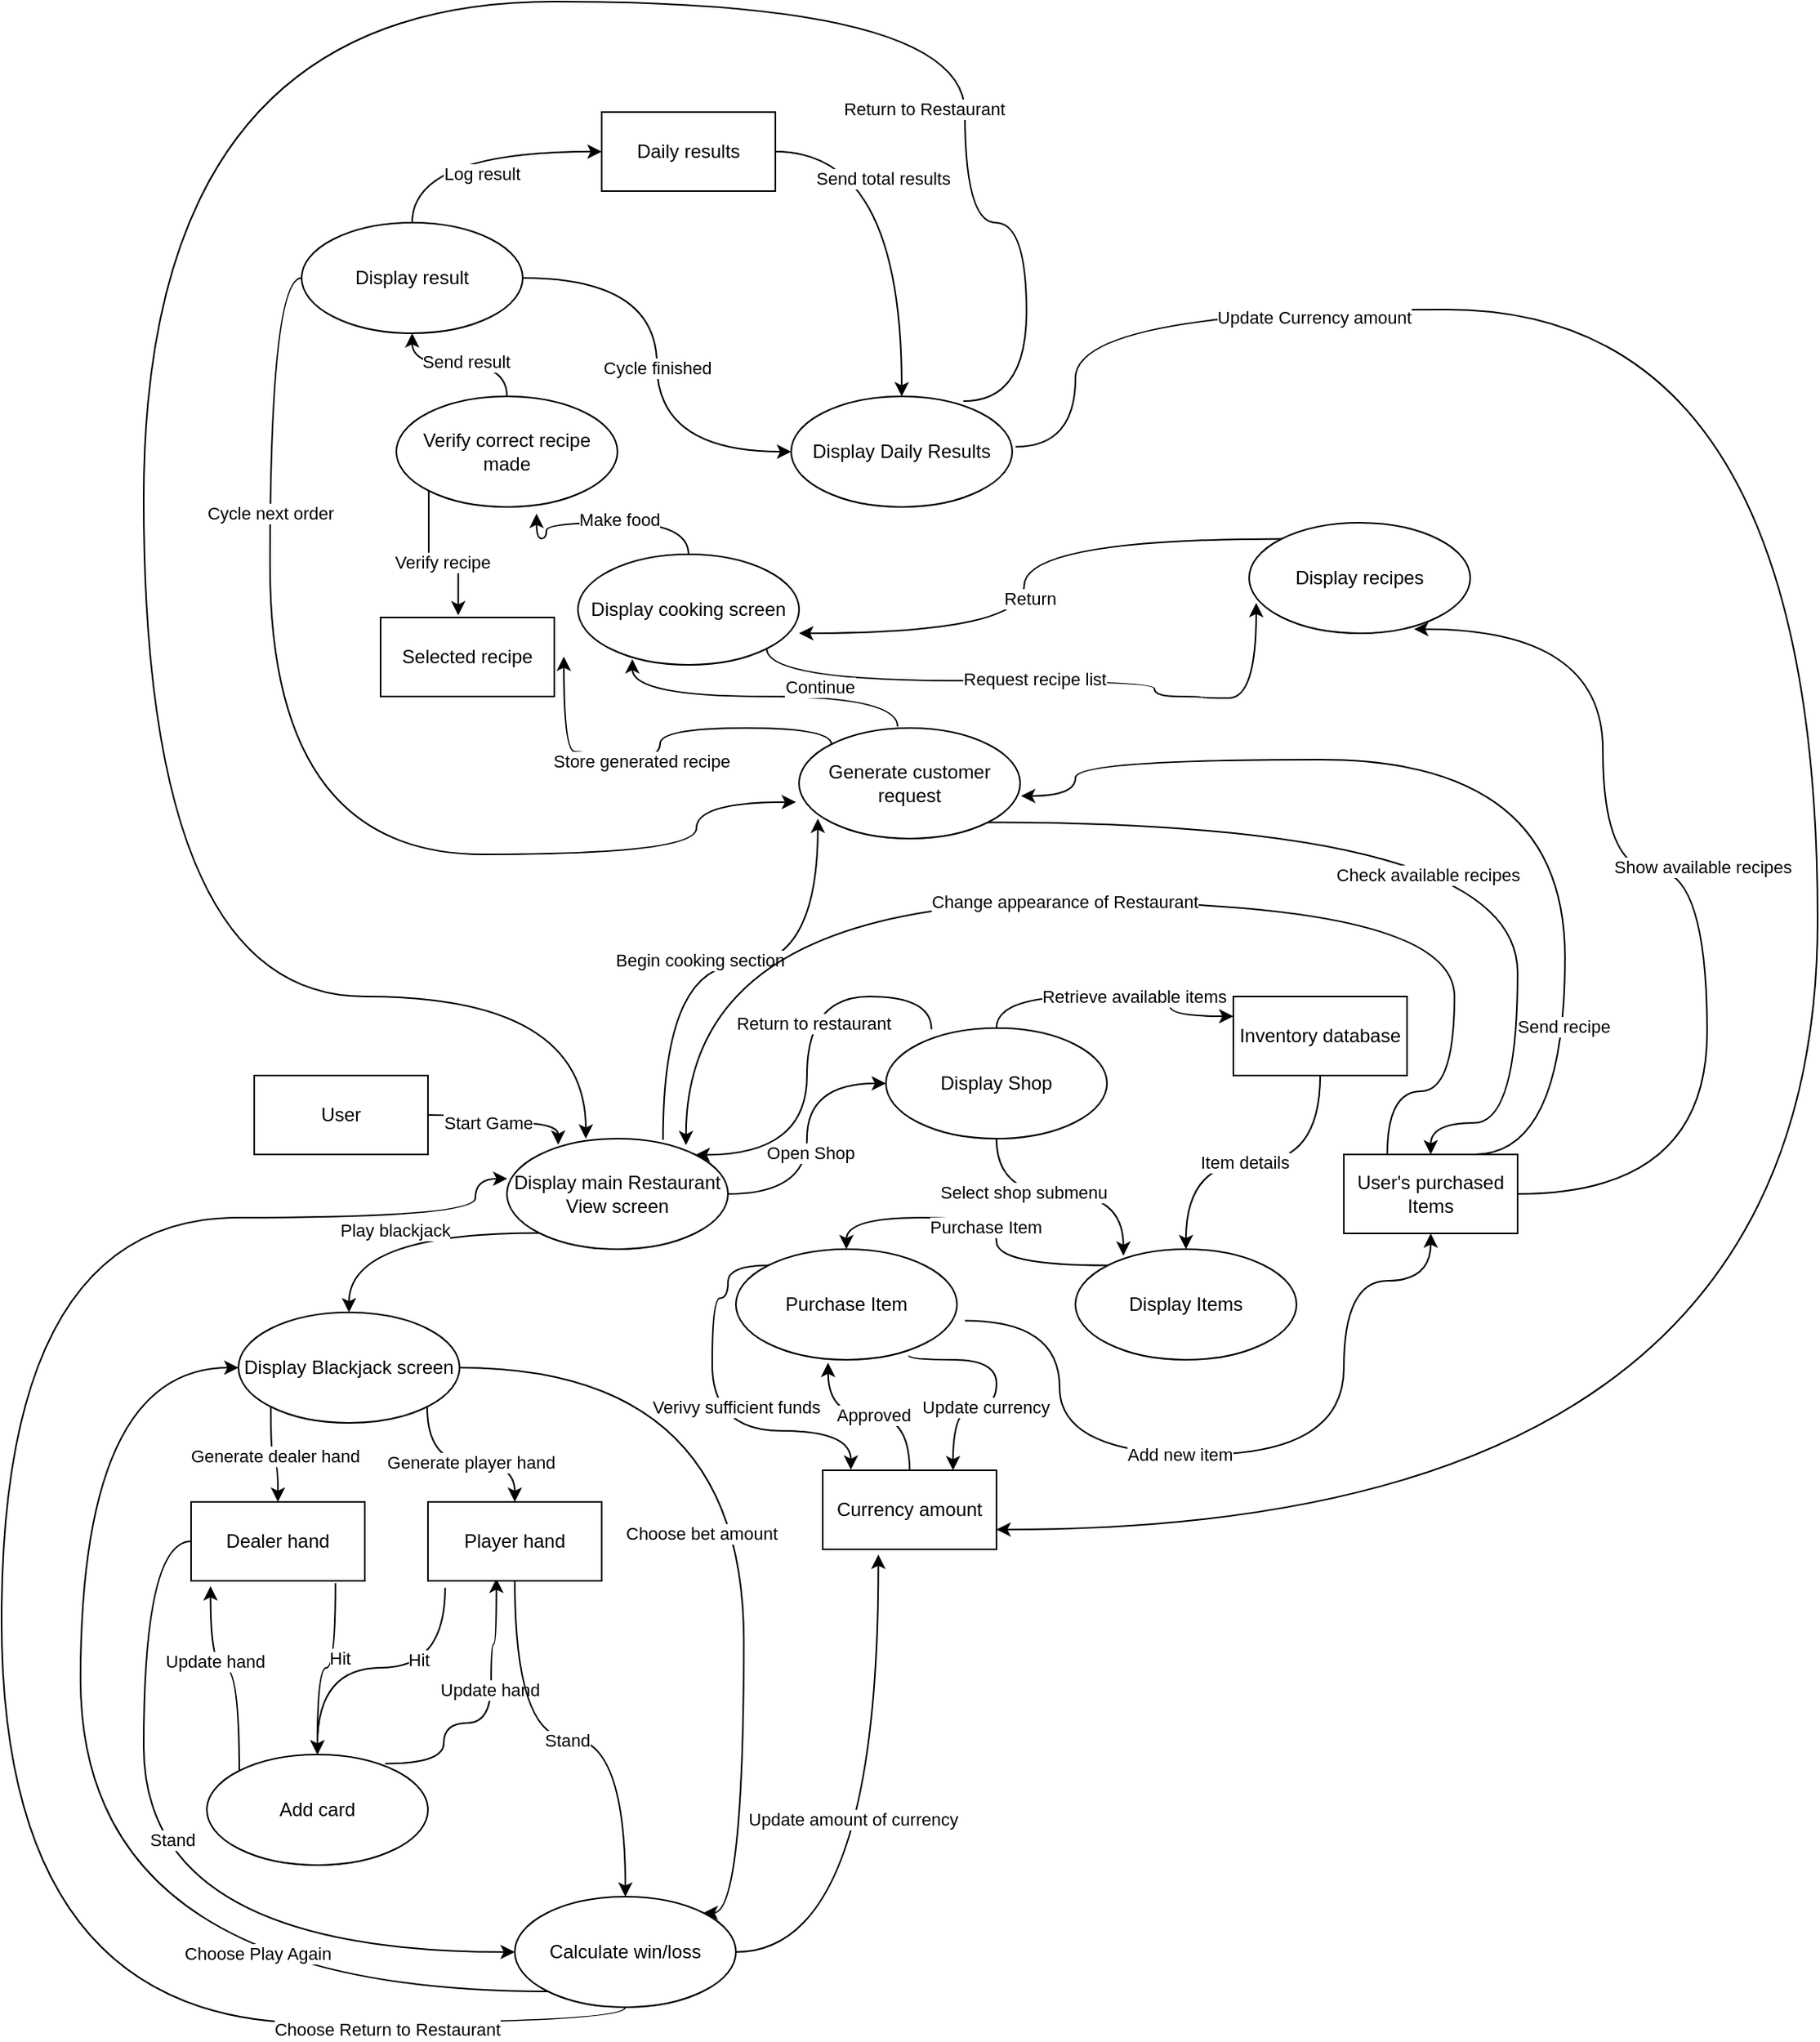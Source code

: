 <mxfile version="22.0.6" type="google">
  <diagram name="Page-1" id="dN5VNn7rvPmYK_kSa2Q4">
    <mxGraphModel grid="1" page="1" gridSize="10" guides="1" tooltips="1" connect="1" arrows="1" fold="1" pageScale="1" pageWidth="850" pageHeight="1100" math="0" shadow="0">
      <root>
        <mxCell id="0" />
        <mxCell id="1" parent="0" />
        <mxCell id="zBCeF6488wJhwsteYWtZ-3" style="edgeStyle=orthogonalEdgeStyle;rounded=0;orthogonalLoop=1;jettySize=auto;html=1;exitX=1;exitY=0.5;exitDx=0;exitDy=0;entryX=0.232;entryY=0.055;entryDx=0;entryDy=0;curved=1;entryPerimeter=0;" edge="1" parent="1" source="zBCeF6488wJhwsteYWtZ-1" target="zBCeF6488wJhwsteYWtZ-2">
          <mxGeometry relative="1" as="geometry">
            <Array as="points">
              <mxPoint x="255" y="165" />
              <mxPoint x="255" y="170" />
              <mxPoint x="313" y="170" />
            </Array>
          </mxGeometry>
        </mxCell>
        <mxCell id="zBCeF6488wJhwsteYWtZ-4" value="Start Game" style="edgeLabel;html=1;align=center;verticalAlign=middle;resizable=0;points=[];" connectable="0" vertex="1" parent="zBCeF6488wJhwsteYWtZ-3">
          <mxGeometry x="-0.162" relative="1" as="geometry">
            <mxPoint as="offset" />
          </mxGeometry>
        </mxCell>
        <mxCell id="zBCeF6488wJhwsteYWtZ-1" value="User" style="html=1;whiteSpace=wrap;" vertex="1" parent="1">
          <mxGeometry x="120" y="140" width="110" height="50" as="geometry" />
        </mxCell>
        <mxCell id="zBCeF6488wJhwsteYWtZ-6" style="edgeStyle=orthogonalEdgeStyle;rounded=0;orthogonalLoop=1;jettySize=auto;html=1;exitX=0;exitY=1;exitDx=0;exitDy=0;entryX=0.5;entryY=0;entryDx=0;entryDy=0;curved=1;" edge="1" parent="1" source="zBCeF6488wJhwsteYWtZ-2" target="zBCeF6488wJhwsteYWtZ-5">
          <mxGeometry relative="1" as="geometry" />
        </mxCell>
        <mxCell id="zBCeF6488wJhwsteYWtZ-7" value="Play blackjack" style="edgeLabel;html=1;align=center;verticalAlign=middle;resizable=0;points=[];" connectable="0" vertex="1" parent="zBCeF6488wJhwsteYWtZ-6">
          <mxGeometry x="0.076" y="-2" relative="1" as="geometry">
            <mxPoint as="offset" />
          </mxGeometry>
        </mxCell>
        <mxCell id="zBCeF6488wJhwsteYWtZ-41" style="edgeStyle=orthogonalEdgeStyle;rounded=0;orthogonalLoop=1;jettySize=auto;html=1;entryX=0;entryY=0.5;entryDx=0;entryDy=0;curved=1;" edge="1" parent="1" source="zBCeF6488wJhwsteYWtZ-2" target="zBCeF6488wJhwsteYWtZ-36">
          <mxGeometry relative="1" as="geometry" />
        </mxCell>
        <mxCell id="zBCeF6488wJhwsteYWtZ-42" value="Open Shop" style="edgeLabel;html=1;align=center;verticalAlign=middle;resizable=0;points=[];" connectable="0" vertex="1" parent="zBCeF6488wJhwsteYWtZ-41">
          <mxGeometry x="-0.099" y="-2" relative="1" as="geometry">
            <mxPoint as="offset" />
          </mxGeometry>
        </mxCell>
        <mxCell id="zBCeF6488wJhwsteYWtZ-67" style="edgeStyle=orthogonalEdgeStyle;rounded=0;orthogonalLoop=1;jettySize=auto;html=1;entryX=0.085;entryY=0.819;entryDx=0;entryDy=0;exitX=0.706;exitY=0.011;exitDx=0;exitDy=0;exitPerimeter=0;curved=1;entryPerimeter=0;" edge="1" parent="1" source="zBCeF6488wJhwsteYWtZ-2" target="zBCeF6488wJhwsteYWtZ-64">
          <mxGeometry relative="1" as="geometry">
            <Array as="points">
              <mxPoint x="379" y="70" />
              <mxPoint x="477" y="70" />
            </Array>
          </mxGeometry>
        </mxCell>
        <mxCell id="zBCeF6488wJhwsteYWtZ-68" value="Begin cooking section" style="edgeLabel;html=1;align=center;verticalAlign=middle;resizable=0;points=[];" connectable="0" vertex="1" parent="zBCeF6488wJhwsteYWtZ-67">
          <mxGeometry x="-0.111" y="3" relative="1" as="geometry">
            <mxPoint as="offset" />
          </mxGeometry>
        </mxCell>
        <mxCell id="zBCeF6488wJhwsteYWtZ-2" value="Display main Restaurant View screen" style="ellipse;whiteSpace=wrap;html=1;" vertex="1" parent="1">
          <mxGeometry x="280" y="180" width="140" height="70" as="geometry" />
        </mxCell>
        <mxCell id="zBCeF6488wJhwsteYWtZ-11" style="edgeStyle=orthogonalEdgeStyle;rounded=0;orthogonalLoop=1;jettySize=auto;html=1;exitX=0;exitY=1;exitDx=0;exitDy=0;entryX=0.5;entryY=0;entryDx=0;entryDy=0;curved=1;" edge="1" parent="1" source="zBCeF6488wJhwsteYWtZ-5" target="zBCeF6488wJhwsteYWtZ-10">
          <mxGeometry relative="1" as="geometry" />
        </mxCell>
        <mxCell id="zBCeF6488wJhwsteYWtZ-14" value="Generate dealer hand" style="edgeLabel;html=1;align=center;verticalAlign=middle;resizable=0;points=[];" connectable="0" vertex="1" parent="zBCeF6488wJhwsteYWtZ-11">
          <mxGeometry x="-0.021" y="2" relative="1" as="geometry">
            <mxPoint as="offset" />
          </mxGeometry>
        </mxCell>
        <mxCell id="zBCeF6488wJhwsteYWtZ-12" style="edgeStyle=orthogonalEdgeStyle;rounded=0;orthogonalLoop=1;jettySize=auto;html=1;exitX=1;exitY=1;exitDx=0;exitDy=0;curved=1;" edge="1" parent="1" source="zBCeF6488wJhwsteYWtZ-5" target="zBCeF6488wJhwsteYWtZ-9">
          <mxGeometry relative="1" as="geometry" />
        </mxCell>
        <mxCell id="zBCeF6488wJhwsteYWtZ-13" value="Generate player hand" style="edgeLabel;html=1;align=center;verticalAlign=middle;resizable=0;points=[];" connectable="0" vertex="1" parent="zBCeF6488wJhwsteYWtZ-12">
          <mxGeometry x="0.092" relative="1" as="geometry">
            <mxPoint as="offset" />
          </mxGeometry>
        </mxCell>
        <mxCell id="zBCeF6488wJhwsteYWtZ-31" style="edgeStyle=orthogonalEdgeStyle;rounded=0;orthogonalLoop=1;jettySize=auto;html=1;entryX=1;entryY=0;entryDx=0;entryDy=0;curved=1;" edge="1" parent="1" source="zBCeF6488wJhwsteYWtZ-5" target="zBCeF6488wJhwsteYWtZ-25">
          <mxGeometry relative="1" as="geometry">
            <Array as="points">
              <mxPoint x="430" y="325" />
              <mxPoint x="430" y="670" />
            </Array>
          </mxGeometry>
        </mxCell>
        <mxCell id="zBCeF6488wJhwsteYWtZ-32" value="Choose bet amount" style="edgeLabel;html=1;align=center;verticalAlign=middle;resizable=0;points=[];" connectable="0" vertex="1" parent="zBCeF6488wJhwsteYWtZ-31">
          <mxGeometry x="0.035" y="-27" relative="1" as="geometry">
            <mxPoint as="offset" />
          </mxGeometry>
        </mxCell>
        <mxCell id="zBCeF6488wJhwsteYWtZ-5" value="Display Blackjack screen" style="ellipse;whiteSpace=wrap;html=1;" vertex="1" parent="1">
          <mxGeometry x="110" y="290" width="140" height="70" as="geometry" />
        </mxCell>
        <mxCell id="zBCeF6488wJhwsteYWtZ-20" style="edgeStyle=orthogonalEdgeStyle;rounded=0;orthogonalLoop=1;jettySize=auto;html=1;exitX=0.806;exitY=0.082;exitDx=0;exitDy=0;entryX=0.394;entryY=0.972;entryDx=0;entryDy=0;curved=1;entryPerimeter=0;exitPerimeter=0;" edge="1" parent="1" source="zBCeF6488wJhwsteYWtZ-8" target="zBCeF6488wJhwsteYWtZ-9">
          <mxGeometry relative="1" as="geometry">
            <mxPoint x="230.0" y="670" as="sourcePoint" />
            <mxPoint x="340" y="500" as="targetPoint" />
            <Array as="points">
              <mxPoint x="240" y="576" />
              <mxPoint x="240" y="550" />
              <mxPoint x="270" y="550" />
              <mxPoint x="270" y="500" />
              <mxPoint x="273" y="500" />
            </Array>
          </mxGeometry>
        </mxCell>
        <mxCell id="zBCeF6488wJhwsteYWtZ-22" value="Update hand" style="edgeLabel;html=1;align=center;verticalAlign=middle;resizable=0;points=[];" connectable="0" vertex="1" parent="zBCeF6488wJhwsteYWtZ-20">
          <mxGeometry x="0.223" y="1" relative="1" as="geometry">
            <mxPoint as="offset" />
          </mxGeometry>
        </mxCell>
        <mxCell id="zBCeF6488wJhwsteYWtZ-21" style="edgeStyle=orthogonalEdgeStyle;rounded=0;orthogonalLoop=1;jettySize=auto;html=1;exitX=0;exitY=0;exitDx=0;exitDy=0;entryX=0.112;entryY=1.068;entryDx=0;entryDy=0;curved=1;entryPerimeter=0;" edge="1" parent="1" source="zBCeF6488wJhwsteYWtZ-8" target="zBCeF6488wJhwsteYWtZ-10">
          <mxGeometry relative="1" as="geometry">
            <mxPoint x="120" y="630" as="sourcePoint" />
            <mxPoint x="110" y="460" as="targetPoint" />
          </mxGeometry>
        </mxCell>
        <mxCell id="zBCeF6488wJhwsteYWtZ-23" value="Update hand" style="edgeLabel;html=1;align=center;verticalAlign=middle;resizable=0;points=[];" connectable="0" vertex="1" parent="zBCeF6488wJhwsteYWtZ-21">
          <mxGeometry x="0.301" y="-2" relative="1" as="geometry">
            <mxPoint as="offset" />
          </mxGeometry>
        </mxCell>
        <mxCell id="zBCeF6488wJhwsteYWtZ-8" value="Add card" style="ellipse;whiteSpace=wrap;html=1;" vertex="1" parent="1">
          <mxGeometry x="90" y="570" width="140" height="70" as="geometry" />
        </mxCell>
        <mxCell id="zBCeF6488wJhwsteYWtZ-17" style="edgeStyle=orthogonalEdgeStyle;rounded=0;orthogonalLoop=1;jettySize=auto;html=1;curved=1;entryX=0.5;entryY=0;entryDx=0;entryDy=0;exitX=0.099;exitY=1.087;exitDx=0;exitDy=0;exitPerimeter=0;" edge="1" parent="1" source="zBCeF6488wJhwsteYWtZ-9" target="zBCeF6488wJhwsteYWtZ-8">
          <mxGeometry relative="1" as="geometry">
            <mxPoint x="220" y="540" as="targetPoint" />
            <mxPoint x="240" y="490" as="sourcePoint" />
          </mxGeometry>
        </mxCell>
        <mxCell id="zBCeF6488wJhwsteYWtZ-18" value="Hit" style="edgeLabel;html=1;align=center;verticalAlign=middle;resizable=0;points=[];" connectable="0" vertex="1" parent="zBCeF6488wJhwsteYWtZ-17">
          <mxGeometry x="-0.27" y="-5" relative="1" as="geometry">
            <mxPoint as="offset" />
          </mxGeometry>
        </mxCell>
        <mxCell id="zBCeF6488wJhwsteYWtZ-28" style="edgeStyle=orthogonalEdgeStyle;rounded=0;orthogonalLoop=1;jettySize=auto;html=1;entryX=0.5;entryY=0;entryDx=0;entryDy=0;curved=1;" edge="1" parent="1" source="zBCeF6488wJhwsteYWtZ-9" target="zBCeF6488wJhwsteYWtZ-25">
          <mxGeometry relative="1" as="geometry" />
        </mxCell>
        <mxCell id="zBCeF6488wJhwsteYWtZ-29" value="Stand" style="edgeLabel;html=1;align=center;verticalAlign=middle;resizable=0;points=[];" connectable="0" vertex="1" parent="zBCeF6488wJhwsteYWtZ-28">
          <mxGeometry x="-0.014" y="-1" relative="1" as="geometry">
            <mxPoint as="offset" />
          </mxGeometry>
        </mxCell>
        <mxCell id="zBCeF6488wJhwsteYWtZ-9" value="Player hand" style="html=1;whiteSpace=wrap;" vertex="1" parent="1">
          <mxGeometry x="230" y="410" width="110" height="50" as="geometry" />
        </mxCell>
        <mxCell id="zBCeF6488wJhwsteYWtZ-16" style="edgeStyle=orthogonalEdgeStyle;rounded=0;orthogonalLoop=1;jettySize=auto;html=1;exitX=0.831;exitY=1.03;exitDx=0;exitDy=0;curved=1;exitPerimeter=0;" edge="1" parent="1" source="zBCeF6488wJhwsteYWtZ-10" target="zBCeF6488wJhwsteYWtZ-8">
          <mxGeometry relative="1" as="geometry" />
        </mxCell>
        <mxCell id="zBCeF6488wJhwsteYWtZ-19" value="Hit" style="edgeLabel;html=1;align=center;verticalAlign=middle;resizable=0;points=[];" connectable="0" vertex="1" parent="zBCeF6488wJhwsteYWtZ-16">
          <mxGeometry x="-0.212" y="2" relative="1" as="geometry">
            <mxPoint as="offset" />
          </mxGeometry>
        </mxCell>
        <mxCell id="zBCeF6488wJhwsteYWtZ-26" style="edgeStyle=orthogonalEdgeStyle;rounded=0;orthogonalLoop=1;jettySize=auto;html=1;entryX=0;entryY=0.5;entryDx=0;entryDy=0;curved=1;" edge="1" parent="1" source="zBCeF6488wJhwsteYWtZ-10" target="zBCeF6488wJhwsteYWtZ-25">
          <mxGeometry relative="1" as="geometry">
            <Array as="points">
              <mxPoint x="50" y="435" />
              <mxPoint x="50" y="695" />
            </Array>
          </mxGeometry>
        </mxCell>
        <mxCell id="zBCeF6488wJhwsteYWtZ-27" value="Stand" style="edgeLabel;html=1;align=center;verticalAlign=middle;resizable=0;points=[];" connectable="0" vertex="1" parent="zBCeF6488wJhwsteYWtZ-26">
          <mxGeometry x="-0.165" y="18" relative="1" as="geometry">
            <mxPoint as="offset" />
          </mxGeometry>
        </mxCell>
        <mxCell id="zBCeF6488wJhwsteYWtZ-10" value="Dealer hand" style="html=1;whiteSpace=wrap;" vertex="1" parent="1">
          <mxGeometry x="80" y="410" width="110" height="50" as="geometry" />
        </mxCell>
        <mxCell id="zBCeF6488wJhwsteYWtZ-37" style="edgeStyle=orthogonalEdgeStyle;rounded=0;orthogonalLoop=1;jettySize=auto;html=1;entryX=0;entryY=0.5;entryDx=0;entryDy=0;curved=1;" edge="1" parent="1" source="zBCeF6488wJhwsteYWtZ-25" target="zBCeF6488wJhwsteYWtZ-5">
          <mxGeometry relative="1" as="geometry">
            <Array as="points">
              <mxPoint x="10" y="720" />
              <mxPoint x="10" y="325" />
            </Array>
          </mxGeometry>
        </mxCell>
        <mxCell id="zBCeF6488wJhwsteYWtZ-38" value="Choose Play Again" style="edgeLabel;html=1;align=center;verticalAlign=middle;resizable=0;points=[];" connectable="0" vertex="1" parent="zBCeF6488wJhwsteYWtZ-37">
          <mxGeometry x="-0.534" y="-24" relative="1" as="geometry">
            <mxPoint as="offset" />
          </mxGeometry>
        </mxCell>
        <mxCell id="zBCeF6488wJhwsteYWtZ-25" value="Calculate win/loss" style="ellipse;whiteSpace=wrap;html=1;" vertex="1" parent="1">
          <mxGeometry x="285" y="660" width="140" height="70" as="geometry" />
        </mxCell>
        <mxCell id="zBCeF6488wJhwsteYWtZ-33" value="Currency amount" style="html=1;whiteSpace=wrap;" vertex="1" parent="1">
          <mxGeometry x="480" y="390" width="110" height="50" as="geometry" />
        </mxCell>
        <mxCell id="zBCeF6488wJhwsteYWtZ-34" style="edgeStyle=orthogonalEdgeStyle;rounded=0;orthogonalLoop=1;jettySize=auto;html=1;entryX=0.32;entryY=1.068;entryDx=0;entryDy=0;entryPerimeter=0;curved=1;" edge="1" parent="1" source="zBCeF6488wJhwsteYWtZ-25" target="zBCeF6488wJhwsteYWtZ-33">
          <mxGeometry relative="1" as="geometry" />
        </mxCell>
        <mxCell id="zBCeF6488wJhwsteYWtZ-35" value="Update amount of currency" style="edgeLabel;html=1;align=center;verticalAlign=middle;resizable=0;points=[];" connectable="0" vertex="1" parent="zBCeF6488wJhwsteYWtZ-34">
          <mxGeometry x="0.019" y="16" relative="1" as="geometry">
            <mxPoint as="offset" />
          </mxGeometry>
        </mxCell>
        <mxCell id="zBCeF6488wJhwsteYWtZ-45" style="edgeStyle=orthogonalEdgeStyle;rounded=0;orthogonalLoop=1;jettySize=auto;html=1;exitX=0.5;exitY=0;exitDx=0;exitDy=0;entryX=0;entryY=0.25;entryDx=0;entryDy=0;curved=1;" edge="1" parent="1" source="zBCeF6488wJhwsteYWtZ-36" target="zBCeF6488wJhwsteYWtZ-44">
          <mxGeometry relative="1" as="geometry" />
        </mxCell>
        <mxCell id="zBCeF6488wJhwsteYWtZ-46" value="Retrieve available items" style="edgeLabel;html=1;align=center;verticalAlign=middle;resizable=0;points=[];" connectable="0" vertex="1" parent="zBCeF6488wJhwsteYWtZ-45">
          <mxGeometry x="0.175" relative="1" as="geometry">
            <mxPoint as="offset" />
          </mxGeometry>
        </mxCell>
        <mxCell id="zBCeF6488wJhwsteYWtZ-65" style="edgeStyle=orthogonalEdgeStyle;rounded=0;orthogonalLoop=1;jettySize=auto;html=1;entryX=1;entryY=0;entryDx=0;entryDy=0;exitX=0.206;exitY=0.011;exitDx=0;exitDy=0;exitPerimeter=0;curved=1;" edge="1" parent="1" source="zBCeF6488wJhwsteYWtZ-36" target="zBCeF6488wJhwsteYWtZ-2">
          <mxGeometry relative="1" as="geometry" />
        </mxCell>
        <mxCell id="zBCeF6488wJhwsteYWtZ-66" value="Return to restaurant" style="edgeLabel;html=1;align=center;verticalAlign=middle;resizable=0;points=[];" connectable="0" vertex="1" parent="zBCeF6488wJhwsteYWtZ-65">
          <mxGeometry x="-0.142" y="4" relative="1" as="geometry">
            <mxPoint as="offset" />
          </mxGeometry>
        </mxCell>
        <mxCell id="zBCeF6488wJhwsteYWtZ-36" value="Display Shop" style="ellipse;whiteSpace=wrap;html=1;" vertex="1" parent="1">
          <mxGeometry x="520" y="110" width="140" height="70" as="geometry" />
        </mxCell>
        <mxCell id="zBCeF6488wJhwsteYWtZ-39" style="edgeStyle=orthogonalEdgeStyle;rounded=0;orthogonalLoop=1;jettySize=auto;html=1;entryX=0.002;entryY=0.362;entryDx=0;entryDy=0;entryPerimeter=0;curved=1;" edge="1" parent="1" source="zBCeF6488wJhwsteYWtZ-25" target="zBCeF6488wJhwsteYWtZ-2">
          <mxGeometry relative="1" as="geometry">
            <Array as="points">
              <mxPoint x="355" y="740" />
              <mxPoint x="-40" y="740" />
              <mxPoint x="-40" y="230" />
              <mxPoint x="260" y="230" />
              <mxPoint x="260" y="205" />
            </Array>
          </mxGeometry>
        </mxCell>
        <mxCell id="zBCeF6488wJhwsteYWtZ-40" value="Choose Return to Restaurant" style="edgeLabel;html=1;align=center;verticalAlign=middle;resizable=0;points=[];" connectable="0" vertex="1" parent="zBCeF6488wJhwsteYWtZ-39">
          <mxGeometry x="-0.744" y="4" relative="1" as="geometry">
            <mxPoint as="offset" />
          </mxGeometry>
        </mxCell>
        <mxCell id="zBCeF6488wJhwsteYWtZ-62" style="edgeStyle=orthogonalEdgeStyle;rounded=0;orthogonalLoop=1;jettySize=auto;html=1;exitX=0;exitY=0;exitDx=0;exitDy=0;entryX=0.5;entryY=0;entryDx=0;entryDy=0;curved=1;" edge="1" parent="1" source="zBCeF6488wJhwsteYWtZ-43" target="zBCeF6488wJhwsteYWtZ-51">
          <mxGeometry relative="1" as="geometry">
            <Array as="points">
              <mxPoint x="590" y="261" />
              <mxPoint x="590" y="230" />
              <mxPoint x="495" y="230" />
            </Array>
          </mxGeometry>
        </mxCell>
        <mxCell id="zBCeF6488wJhwsteYWtZ-63" value="Purchase Item" style="edgeLabel;html=1;align=center;verticalAlign=middle;resizable=0;points=[];" connectable="0" vertex="1" parent="zBCeF6488wJhwsteYWtZ-62">
          <mxGeometry x="0.006" y="6" relative="1" as="geometry">
            <mxPoint as="offset" />
          </mxGeometry>
        </mxCell>
        <mxCell id="zBCeF6488wJhwsteYWtZ-43" value="Display Items" style="ellipse;whiteSpace=wrap;html=1;" vertex="1" parent="1">
          <mxGeometry x="640" y="250" width="140" height="70" as="geometry" />
        </mxCell>
        <mxCell id="zBCeF6488wJhwsteYWtZ-47" style="edgeStyle=orthogonalEdgeStyle;rounded=0;orthogonalLoop=1;jettySize=auto;html=1;curved=1;" edge="1" parent="1" source="zBCeF6488wJhwsteYWtZ-44" target="zBCeF6488wJhwsteYWtZ-43">
          <mxGeometry relative="1" as="geometry" />
        </mxCell>
        <mxCell id="zBCeF6488wJhwsteYWtZ-50" value="Item details" style="edgeLabel;html=1;align=center;verticalAlign=middle;resizable=0;points=[];" connectable="0" vertex="1" parent="zBCeF6488wJhwsteYWtZ-47">
          <mxGeometry x="0.055" relative="1" as="geometry">
            <mxPoint as="offset" />
          </mxGeometry>
        </mxCell>
        <mxCell id="zBCeF6488wJhwsteYWtZ-44" value="Inventory database" style="html=1;whiteSpace=wrap;" vertex="1" parent="1">
          <mxGeometry x="740" y="90" width="110" height="50" as="geometry" />
        </mxCell>
        <mxCell id="zBCeF6488wJhwsteYWtZ-48" style="edgeStyle=orthogonalEdgeStyle;rounded=0;orthogonalLoop=1;jettySize=auto;html=1;entryX=0.217;entryY=0.059;entryDx=0;entryDy=0;entryPerimeter=0;curved=1;" edge="1" parent="1" source="zBCeF6488wJhwsteYWtZ-36" target="zBCeF6488wJhwsteYWtZ-43">
          <mxGeometry relative="1" as="geometry" />
        </mxCell>
        <mxCell id="zBCeF6488wJhwsteYWtZ-49" value="Select shop submenu" style="edgeLabel;html=1;align=center;verticalAlign=middle;resizable=0;points=[];" connectable="0" vertex="1" parent="zBCeF6488wJhwsteYWtZ-48">
          <mxGeometry x="-0.333" y="1" relative="1" as="geometry">
            <mxPoint as="offset" />
          </mxGeometry>
        </mxCell>
        <mxCell id="zBCeF6488wJhwsteYWtZ-53" style="edgeStyle=orthogonalEdgeStyle;rounded=0;orthogonalLoop=1;jettySize=auto;html=1;entryX=0.5;entryY=1;entryDx=0;entryDy=0;curved=1;exitX=1.036;exitY=0.646;exitDx=0;exitDy=0;exitPerimeter=0;" edge="1" parent="1" source="zBCeF6488wJhwsteYWtZ-51" target="zBCeF6488wJhwsteYWtZ-52">
          <mxGeometry relative="1" as="geometry">
            <Array as="points">
              <mxPoint x="630" y="295" />
              <mxPoint x="630" y="380" />
              <mxPoint x="810" y="380" />
              <mxPoint x="810" y="270" />
              <mxPoint x="865" y="270" />
            </Array>
          </mxGeometry>
        </mxCell>
        <mxCell id="zBCeF6488wJhwsteYWtZ-54" value="Add new item" style="edgeLabel;html=1;align=center;verticalAlign=middle;resizable=0;points=[];" connectable="0" vertex="1" parent="zBCeF6488wJhwsteYWtZ-53">
          <mxGeometry x="-0.097" y="18" relative="1" as="geometry">
            <mxPoint x="-14" y="18" as="offset" />
          </mxGeometry>
        </mxCell>
        <mxCell id="zBCeF6488wJhwsteYWtZ-60" style="edgeStyle=orthogonalEdgeStyle;rounded=0;orthogonalLoop=1;jettySize=auto;html=1;entryX=0.75;entryY=0;entryDx=0;entryDy=0;exitX=0.782;exitY=0.963;exitDx=0;exitDy=0;exitPerimeter=0;curved=1;" edge="1" parent="1" source="zBCeF6488wJhwsteYWtZ-51" target="zBCeF6488wJhwsteYWtZ-33">
          <mxGeometry relative="1" as="geometry">
            <Array as="points">
              <mxPoint x="535" y="320" />
              <mxPoint x="590" y="320" />
              <mxPoint x="590" y="350" />
              <mxPoint x="563" y="350" />
            </Array>
          </mxGeometry>
        </mxCell>
        <mxCell id="zBCeF6488wJhwsteYWtZ-61" value="Update currency" style="edgeLabel;html=1;align=center;verticalAlign=middle;resizable=0;points=[];" connectable="0" vertex="1" parent="zBCeF6488wJhwsteYWtZ-60">
          <mxGeometry x="0.223" relative="1" as="geometry">
            <mxPoint as="offset" />
          </mxGeometry>
        </mxCell>
        <mxCell id="zBCeF6488wJhwsteYWtZ-51" value="Purchase Item" style="ellipse;whiteSpace=wrap;html=1;" vertex="1" parent="1">
          <mxGeometry x="425" y="250" width="140" height="70" as="geometry" />
        </mxCell>
        <mxCell id="zBCeF6488wJhwsteYWtZ-52" value="User&#39;s purchased Items" style="html=1;whiteSpace=wrap;" vertex="1" parent="1">
          <mxGeometry x="810" y="190" width="110" height="50" as="geometry" />
        </mxCell>
        <mxCell id="zBCeF6488wJhwsteYWtZ-55" style="edgeStyle=orthogonalEdgeStyle;rounded=0;orthogonalLoop=1;jettySize=auto;html=1;exitX=0;exitY=0;exitDx=0;exitDy=0;entryX=0.162;entryY=-0.007;entryDx=0;entryDy=0;entryPerimeter=0;curved=1;" edge="1" parent="1" source="zBCeF6488wJhwsteYWtZ-51" target="zBCeF6488wJhwsteYWtZ-33">
          <mxGeometry relative="1" as="geometry">
            <Array as="points">
              <mxPoint x="420" y="261" />
              <mxPoint x="420" y="281" />
              <mxPoint x="410" y="281" />
              <mxPoint x="410" y="365" />
              <mxPoint x="498" y="365" />
            </Array>
          </mxGeometry>
        </mxCell>
        <mxCell id="zBCeF6488wJhwsteYWtZ-56" value="Verivy sufficient funds" style="edgeLabel;html=1;align=center;verticalAlign=middle;resizable=0;points=[];" connectable="0" vertex="1" parent="zBCeF6488wJhwsteYWtZ-55">
          <mxGeometry x="0.124" y="-1" relative="1" as="geometry">
            <mxPoint x="13" y="-16" as="offset" />
          </mxGeometry>
        </mxCell>
        <mxCell id="zBCeF6488wJhwsteYWtZ-58" style="edgeStyle=orthogonalEdgeStyle;rounded=0;orthogonalLoop=1;jettySize=auto;html=1;entryX=0.417;entryY=1.027;entryDx=0;entryDy=0;entryPerimeter=0;curved=1;" edge="1" parent="1" source="zBCeF6488wJhwsteYWtZ-33" target="zBCeF6488wJhwsteYWtZ-51">
          <mxGeometry relative="1" as="geometry" />
        </mxCell>
        <mxCell id="zBCeF6488wJhwsteYWtZ-59" value="Approved" style="edgeLabel;html=1;align=center;verticalAlign=middle;resizable=0;points=[];" connectable="0" vertex="1" parent="zBCeF6488wJhwsteYWtZ-58">
          <mxGeometry x="-0.034" relative="1" as="geometry">
            <mxPoint as="offset" />
          </mxGeometry>
        </mxCell>
        <mxCell id="zBCeF6488wJhwsteYWtZ-72" style="edgeStyle=orthogonalEdgeStyle;rounded=0;orthogonalLoop=1;jettySize=auto;html=1;exitX=1;exitY=1;exitDx=0;exitDy=0;curved=1;entryX=0.5;entryY=0;entryDx=0;entryDy=0;" edge="1" parent="1" source="zBCeF6488wJhwsteYWtZ-64" target="zBCeF6488wJhwsteYWtZ-52">
          <mxGeometry relative="1" as="geometry">
            <Array as="points">
              <mxPoint x="920" y="-20" />
              <mxPoint x="920" y="170" />
              <mxPoint x="865" y="170" />
            </Array>
          </mxGeometry>
        </mxCell>
        <mxCell id="zBCeF6488wJhwsteYWtZ-73" value="Check available recipes" style="edgeLabel;html=1;align=center;verticalAlign=middle;resizable=0;points=[];" connectable="0" vertex="1" parent="zBCeF6488wJhwsteYWtZ-72">
          <mxGeometry x="-0.073" y="-33" relative="1" as="geometry">
            <mxPoint as="offset" />
          </mxGeometry>
        </mxCell>
        <mxCell id="zBCeF6488wJhwsteYWtZ-78" style="edgeStyle=orthogonalEdgeStyle;rounded=0;orthogonalLoop=1;jettySize=auto;html=1;exitX=0;exitY=0;exitDx=0;exitDy=0;entryX=1.055;entryY=0.495;entryDx=0;entryDy=0;curved=1;entryPerimeter=0;" edge="1" parent="1" source="zBCeF6488wJhwsteYWtZ-64" target="zBCeF6488wJhwsteYWtZ-77">
          <mxGeometry relative="1" as="geometry">
            <Array as="points">
              <mxPoint x="485" y="-80" />
              <mxPoint x="377" y="-80" />
              <mxPoint x="377" y="-60" />
              <mxPoint x="330" y="-60" />
              <mxPoint x="330" y="-65" />
            </Array>
          </mxGeometry>
        </mxCell>
        <mxCell id="zBCeF6488wJhwsteYWtZ-80" value="Store generated recipe" style="edgeLabel;html=1;align=center;verticalAlign=middle;resizable=0;points=[];" connectable="0" vertex="1" parent="zBCeF6488wJhwsteYWtZ-78">
          <mxGeometry x="-0.025" y="-1" relative="1" as="geometry">
            <mxPoint x="-11" y="11" as="offset" />
          </mxGeometry>
        </mxCell>
        <mxCell id="zBCeF6488wJhwsteYWtZ-64" value="Generate customer request" style="ellipse;whiteSpace=wrap;html=1;" vertex="1" parent="1">
          <mxGeometry x="465" y="-80" width="140" height="70" as="geometry" />
        </mxCell>
        <mxCell id="zBCeF6488wJhwsteYWtZ-69" style="edgeStyle=orthogonalEdgeStyle;rounded=0;orthogonalLoop=1;jettySize=auto;html=1;entryX=0.81;entryY=0.059;entryDx=0;entryDy=0;entryPerimeter=0;curved=1;exitX=0.25;exitY=0;exitDx=0;exitDy=0;" edge="1" parent="1" source="zBCeF6488wJhwsteYWtZ-52" target="zBCeF6488wJhwsteYWtZ-2">
          <mxGeometry relative="1" as="geometry">
            <mxPoint x="880" y="190" as="sourcePoint" />
            <Array as="points">
              <mxPoint x="838" y="150" />
              <mxPoint x="880" y="150" />
              <mxPoint x="880" y="30" />
              <mxPoint x="393" y="30" />
            </Array>
          </mxGeometry>
        </mxCell>
        <mxCell id="zBCeF6488wJhwsteYWtZ-70" value="Change appearance of Restaurant" style="edgeLabel;html=1;align=center;verticalAlign=middle;resizable=0;points=[];" connectable="0" vertex="1" parent="zBCeF6488wJhwsteYWtZ-69">
          <mxGeometry x="0.087" y="9" relative="1" as="geometry">
            <mxPoint x="9" y="-9" as="offset" />
          </mxGeometry>
        </mxCell>
        <mxCell id="zBCeF6488wJhwsteYWtZ-74" style="edgeStyle=orthogonalEdgeStyle;rounded=0;orthogonalLoop=1;jettySize=auto;html=1;exitX=0.75;exitY=0;exitDx=0;exitDy=0;entryX=1.004;entryY=0.614;entryDx=0;entryDy=0;entryPerimeter=0;curved=1;" edge="1" parent="1" source="zBCeF6488wJhwsteYWtZ-52" target="zBCeF6488wJhwsteYWtZ-64">
          <mxGeometry relative="1" as="geometry">
            <Array as="points">
              <mxPoint x="950" y="190" />
              <mxPoint x="950" y="-60" />
              <mxPoint x="640" y="-60" />
              <mxPoint x="640" y="-37" />
            </Array>
          </mxGeometry>
        </mxCell>
        <mxCell id="zBCeF6488wJhwsteYWtZ-75" value="Send recipe" style="edgeLabel;html=1;align=center;verticalAlign=middle;resizable=0;points=[];" connectable="0" vertex="1" parent="zBCeF6488wJhwsteYWtZ-74">
          <mxGeometry x="-0.588" y="1" relative="1" as="geometry">
            <mxPoint as="offset" />
          </mxGeometry>
        </mxCell>
        <mxCell id="zBCeF6488wJhwsteYWtZ-83" style="edgeStyle=orthogonalEdgeStyle;rounded=0;orthogonalLoop=1;jettySize=auto;html=1;entryX=0.634;entryY=1.061;entryDx=0;entryDy=0;curved=1;entryPerimeter=0;" edge="1" parent="1" source="zBCeF6488wJhwsteYWtZ-76" target="zBCeF6488wJhwsteYWtZ-82">
          <mxGeometry relative="1" as="geometry" />
        </mxCell>
        <mxCell id="zBCeF6488wJhwsteYWtZ-84" value="Make food" style="edgeLabel;html=1;align=center;verticalAlign=middle;resizable=0;points=[];" connectable="0" vertex="1" parent="zBCeF6488wJhwsteYWtZ-83">
          <mxGeometry x="-0.095" y="-2" relative="1" as="geometry">
            <mxPoint as="offset" />
          </mxGeometry>
        </mxCell>
        <mxCell id="zBCeF6488wJhwsteYWtZ-85" style="edgeStyle=orthogonalEdgeStyle;rounded=0;orthogonalLoop=1;jettySize=auto;html=1;exitX=1;exitY=1;exitDx=0;exitDy=0;entryX=0.032;entryY=0.725;entryDx=0;entryDy=0;entryPerimeter=0;curved=1;" edge="1" parent="1" source="zBCeF6488wJhwsteYWtZ-76" target="zBCeF6488wJhwsteYWtZ-86">
          <mxGeometry relative="1" as="geometry">
            <mxPoint x="820" y="-110" as="targetPoint" />
            <Array as="points">
              <mxPoint x="445" y="-110" />
              <mxPoint x="690" y="-110" />
              <mxPoint x="690" y="-100" />
              <mxPoint x="720" y="-100" />
              <mxPoint x="755" y="-99" />
            </Array>
          </mxGeometry>
        </mxCell>
        <mxCell id="zBCeF6488wJhwsteYWtZ-87" value="Request recipe list" style="edgeLabel;html=1;align=center;verticalAlign=middle;resizable=0;points=[];" connectable="0" vertex="1" parent="zBCeF6488wJhwsteYWtZ-85">
          <mxGeometry x="-0.051" y="1" relative="1" as="geometry">
            <mxPoint x="-1" as="offset" />
          </mxGeometry>
        </mxCell>
        <mxCell id="zBCeF6488wJhwsteYWtZ-76" value="Display cooking screen" style="ellipse;whiteSpace=wrap;html=1;" vertex="1" parent="1">
          <mxGeometry x="325" y="-190" width="140" height="70" as="geometry" />
        </mxCell>
        <mxCell id="zBCeF6488wJhwsteYWtZ-77" value="Selected recipe" style="html=1;whiteSpace=wrap;" vertex="1" parent="1">
          <mxGeometry x="200" y="-150" width="110" height="50" as="geometry" />
        </mxCell>
        <mxCell id="zBCeF6488wJhwsteYWtZ-79" style="edgeStyle=orthogonalEdgeStyle;rounded=0;orthogonalLoop=1;jettySize=auto;html=1;exitX=0.446;exitY=-0.013;exitDx=0;exitDy=0;entryX=0.246;entryY=0.948;entryDx=0;entryDy=0;entryPerimeter=0;curved=1;exitPerimeter=0;" edge="1" parent="1" source="zBCeF6488wJhwsteYWtZ-64" target="zBCeF6488wJhwsteYWtZ-76">
          <mxGeometry relative="1" as="geometry" />
        </mxCell>
        <mxCell id="zBCeF6488wJhwsteYWtZ-81" value="Continue" style="edgeLabel;html=1;align=center;verticalAlign=middle;resizable=0;points=[];" connectable="0" vertex="1" parent="zBCeF6488wJhwsteYWtZ-79">
          <mxGeometry x="-0.345" y="-6" relative="1" as="geometry">
            <mxPoint as="offset" />
          </mxGeometry>
        </mxCell>
        <mxCell id="zBCeF6488wJhwsteYWtZ-95" style="edgeStyle=orthogonalEdgeStyle;rounded=0;orthogonalLoop=1;jettySize=auto;html=1;entryX=0.5;entryY=1;entryDx=0;entryDy=0;curved=1;" edge="1" parent="1" source="zBCeF6488wJhwsteYWtZ-82" target="zBCeF6488wJhwsteYWtZ-94">
          <mxGeometry relative="1" as="geometry" />
        </mxCell>
        <mxCell id="zBCeF6488wJhwsteYWtZ-96" value="&amp;nbsp;" style="edgeLabel;html=1;align=center;verticalAlign=middle;resizable=0;points=[];" connectable="0" vertex="1" parent="zBCeF6488wJhwsteYWtZ-95">
          <mxGeometry x="-0.028" y="1" relative="1" as="geometry">
            <mxPoint as="offset" />
          </mxGeometry>
        </mxCell>
        <mxCell id="zBCeF6488wJhwsteYWtZ-97" value="Send result" style="edgeLabel;html=1;align=center;verticalAlign=middle;resizable=0;points=[];" connectable="0" vertex="1" parent="zBCeF6488wJhwsteYWtZ-95">
          <mxGeometry x="-0.083" y="-2" relative="1" as="geometry">
            <mxPoint as="offset" />
          </mxGeometry>
        </mxCell>
        <mxCell id="zBCeF6488wJhwsteYWtZ-82" value="Verify correct recipe made" style="ellipse;whiteSpace=wrap;html=1;" vertex="1" parent="1">
          <mxGeometry x="210" y="-290" width="140" height="70" as="geometry" />
        </mxCell>
        <mxCell id="zBCeF6488wJhwsteYWtZ-86" value="Display recipes" style="ellipse;whiteSpace=wrap;html=1;" vertex="1" parent="1">
          <mxGeometry x="750" y="-210" width="140" height="70" as="geometry" />
        </mxCell>
        <mxCell id="zBCeF6488wJhwsteYWtZ-88" style="edgeStyle=orthogonalEdgeStyle;rounded=0;orthogonalLoop=1;jettySize=auto;html=1;entryX=0.746;entryY=0.963;entryDx=0;entryDy=0;entryPerimeter=0;curved=1;exitX=1;exitY=0.5;exitDx=0;exitDy=0;" edge="1" parent="1" source="zBCeF6488wJhwsteYWtZ-52" target="zBCeF6488wJhwsteYWtZ-86">
          <mxGeometry relative="1" as="geometry">
            <Array as="points">
              <mxPoint x="1040" y="215" />
              <mxPoint x="1040" y="10" />
              <mxPoint x="974" y="10" />
            </Array>
          </mxGeometry>
        </mxCell>
        <mxCell id="zBCeF6488wJhwsteYWtZ-89" value="Show available recipes" style="edgeLabel;html=1;align=center;verticalAlign=middle;resizable=0;points=[];" connectable="0" vertex="1" parent="zBCeF6488wJhwsteYWtZ-88">
          <mxGeometry x="-0.009" y="-2" relative="1" as="geometry">
            <mxPoint as="offset" />
          </mxGeometry>
        </mxCell>
        <mxCell id="zBCeF6488wJhwsteYWtZ-90" style="edgeStyle=orthogonalEdgeStyle;rounded=0;orthogonalLoop=1;jettySize=auto;html=1;exitX=0;exitY=0;exitDx=0;exitDy=0;entryX=1;entryY=0.714;entryDx=0;entryDy=0;entryPerimeter=0;curved=1;" edge="1" parent="1" source="zBCeF6488wJhwsteYWtZ-86" target="zBCeF6488wJhwsteYWtZ-76">
          <mxGeometry relative="1" as="geometry" />
        </mxCell>
        <mxCell id="zBCeF6488wJhwsteYWtZ-91" value="Return" style="edgeLabel;html=1;align=center;verticalAlign=middle;resizable=0;points=[];" connectable="0" vertex="1" parent="zBCeF6488wJhwsteYWtZ-90">
          <mxGeometry x="0.099" y="3" relative="1" as="geometry">
            <mxPoint as="offset" />
          </mxGeometry>
        </mxCell>
        <mxCell id="zBCeF6488wJhwsteYWtZ-116" style="edgeStyle=orthogonalEdgeStyle;rounded=0;orthogonalLoop=1;jettySize=auto;html=1;entryX=0.5;entryY=0;entryDx=0;entryDy=0;curved=1;" edge="1" parent="1" source="zBCeF6488wJhwsteYWtZ-93" target="zBCeF6488wJhwsteYWtZ-113">
          <mxGeometry relative="1" as="geometry" />
        </mxCell>
        <mxCell id="zBCeF6488wJhwsteYWtZ-117" value="Send total results" style="edgeLabel;html=1;align=center;verticalAlign=middle;resizable=0;points=[];" connectable="0" vertex="1" parent="zBCeF6488wJhwsteYWtZ-116">
          <mxGeometry x="-0.173" y="-12" relative="1" as="geometry">
            <mxPoint as="offset" />
          </mxGeometry>
        </mxCell>
        <mxCell id="zBCeF6488wJhwsteYWtZ-93" value="Daily results" style="html=1;whiteSpace=wrap;" vertex="1" parent="1">
          <mxGeometry x="340" y="-470" width="110" height="50" as="geometry" />
        </mxCell>
        <mxCell id="zBCeF6488wJhwsteYWtZ-104" style="edgeStyle=orthogonalEdgeStyle;rounded=0;orthogonalLoop=1;jettySize=auto;html=1;entryX=0;entryY=0.5;entryDx=0;entryDy=0;exitX=0.5;exitY=0;exitDx=0;exitDy=0;curved=1;" edge="1" parent="1" source="zBCeF6488wJhwsteYWtZ-94" target="zBCeF6488wJhwsteYWtZ-93">
          <mxGeometry relative="1" as="geometry" />
        </mxCell>
        <mxCell id="zBCeF6488wJhwsteYWtZ-105" value="Log result" style="edgeLabel;html=1;align=center;verticalAlign=middle;resizable=0;points=[];" connectable="0" vertex="1" parent="zBCeF6488wJhwsteYWtZ-104">
          <mxGeometry x="0.068" y="-14" relative="1" as="geometry">
            <mxPoint x="1" as="offset" />
          </mxGeometry>
        </mxCell>
        <mxCell id="zBCeF6488wJhwsteYWtZ-114" style="edgeStyle=orthogonalEdgeStyle;rounded=0;orthogonalLoop=1;jettySize=auto;html=1;entryX=0;entryY=0.5;entryDx=0;entryDy=0;curved=1;" edge="1" parent="1" source="zBCeF6488wJhwsteYWtZ-94" target="zBCeF6488wJhwsteYWtZ-113">
          <mxGeometry relative="1" as="geometry" />
        </mxCell>
        <mxCell id="zBCeF6488wJhwsteYWtZ-115" value="Cycle finished" style="edgeLabel;html=1;align=center;verticalAlign=middle;resizable=0;points=[];" connectable="0" vertex="1" parent="zBCeF6488wJhwsteYWtZ-114">
          <mxGeometry x="0.009" relative="1" as="geometry">
            <mxPoint as="offset" />
          </mxGeometry>
        </mxCell>
        <mxCell id="zBCeF6488wJhwsteYWtZ-94" value="Display result" style="ellipse;whiteSpace=wrap;html=1;" vertex="1" parent="1">
          <mxGeometry x="150" y="-400" width="140" height="70" as="geometry" />
        </mxCell>
        <mxCell id="zBCeF6488wJhwsteYWtZ-108" style="edgeStyle=orthogonalEdgeStyle;rounded=0;orthogonalLoop=1;jettySize=auto;html=1;exitX=0;exitY=1;exitDx=0;exitDy=0;entryX=0.447;entryY=-0.027;entryDx=0;entryDy=0;entryPerimeter=0;" edge="1" parent="1" source="zBCeF6488wJhwsteYWtZ-82" target="zBCeF6488wJhwsteYWtZ-77">
          <mxGeometry relative="1" as="geometry" />
        </mxCell>
        <mxCell id="zBCeF6488wJhwsteYWtZ-109" value="Verify recipe" style="edgeLabel;html=1;align=center;verticalAlign=middle;resizable=0;points=[];" connectable="0" vertex="1" parent="zBCeF6488wJhwsteYWtZ-108">
          <mxGeometry x="0.095" relative="1" as="geometry">
            <mxPoint as="offset" />
          </mxGeometry>
        </mxCell>
        <mxCell id="zBCeF6488wJhwsteYWtZ-111" style="edgeStyle=orthogonalEdgeStyle;rounded=0;orthogonalLoop=1;jettySize=auto;html=1;entryX=-0.014;entryY=0.67;entryDx=0;entryDy=0;entryPerimeter=0;curved=1;" edge="1" parent="1" source="zBCeF6488wJhwsteYWtZ-94" target="zBCeF6488wJhwsteYWtZ-64">
          <mxGeometry relative="1" as="geometry">
            <Array as="points">
              <mxPoint x="130" y="-365" />
              <mxPoint x="130" />
              <mxPoint x="400" />
              <mxPoint x="400" y="-33" />
            </Array>
          </mxGeometry>
        </mxCell>
        <mxCell id="zBCeF6488wJhwsteYWtZ-112" value="Cycle next order" style="edgeLabel;html=1;align=center;verticalAlign=middle;resizable=0;points=[];" connectable="0" vertex="1" parent="zBCeF6488wJhwsteYWtZ-111">
          <mxGeometry x="-0.552" relative="1" as="geometry">
            <mxPoint as="offset" />
          </mxGeometry>
        </mxCell>
        <mxCell id="zBCeF6488wJhwsteYWtZ-120" style="edgeStyle=orthogonalEdgeStyle;rounded=0;orthogonalLoop=1;jettySize=auto;html=1;entryX=1;entryY=0.75;entryDx=0;entryDy=0;curved=1;exitX=1.015;exitY=0.455;exitDx=0;exitDy=0;exitPerimeter=0;" edge="1" parent="1" source="zBCeF6488wJhwsteYWtZ-113" target="zBCeF6488wJhwsteYWtZ-33">
          <mxGeometry relative="1" as="geometry">
            <Array as="points">
              <mxPoint x="640" y="-258" />
              <mxPoint x="640" y="-345" />
              <mxPoint x="1110" y="-345" />
              <mxPoint x="1110" y="428" />
            </Array>
          </mxGeometry>
        </mxCell>
        <mxCell id="zBCeF6488wJhwsteYWtZ-121" value="Update Currency amount" style="edgeLabel;html=1;align=center;verticalAlign=middle;resizable=0;points=[];" connectable="0" vertex="1" parent="zBCeF6488wJhwsteYWtZ-120">
          <mxGeometry x="-0.669" y="-59" relative="1" as="geometry">
            <mxPoint x="-37" y="-54" as="offset" />
          </mxGeometry>
        </mxCell>
        <mxCell id="zBCeF6488wJhwsteYWtZ-113" value="Display Daily Results" style="ellipse;whiteSpace=wrap;html=1;" vertex="1" parent="1">
          <mxGeometry x="460" y="-290" width="140" height="70" as="geometry" />
        </mxCell>
        <mxCell id="zBCeF6488wJhwsteYWtZ-118" style="edgeStyle=orthogonalEdgeStyle;rounded=0;orthogonalLoop=1;jettySize=auto;html=1;entryX=0.357;entryY=0;entryDx=0;entryDy=0;entryPerimeter=0;curved=1;exitX=0.779;exitY=0.043;exitDx=0;exitDy=0;exitPerimeter=0;" edge="1" parent="1" source="zBCeF6488wJhwsteYWtZ-113" target="zBCeF6488wJhwsteYWtZ-2">
          <mxGeometry relative="1" as="geometry">
            <Array as="points">
              <mxPoint x="609" y="-400" />
              <mxPoint x="570" y="-400" />
              <mxPoint x="570" y="-540" />
              <mxPoint x="50" y="-540" />
              <mxPoint x="50" y="90" />
              <mxPoint x="330" y="90" />
            </Array>
          </mxGeometry>
        </mxCell>
        <mxCell id="zBCeF6488wJhwsteYWtZ-119" value="Return to Restaurant" style="edgeLabel;html=1;align=center;verticalAlign=middle;resizable=0;points=[];" connectable="0" vertex="1" parent="zBCeF6488wJhwsteYWtZ-118">
          <mxGeometry x="-0.715" y="26" relative="1" as="geometry">
            <mxPoint as="offset" />
          </mxGeometry>
        </mxCell>
      </root>
    </mxGraphModel>
  </diagram>
</mxfile>
